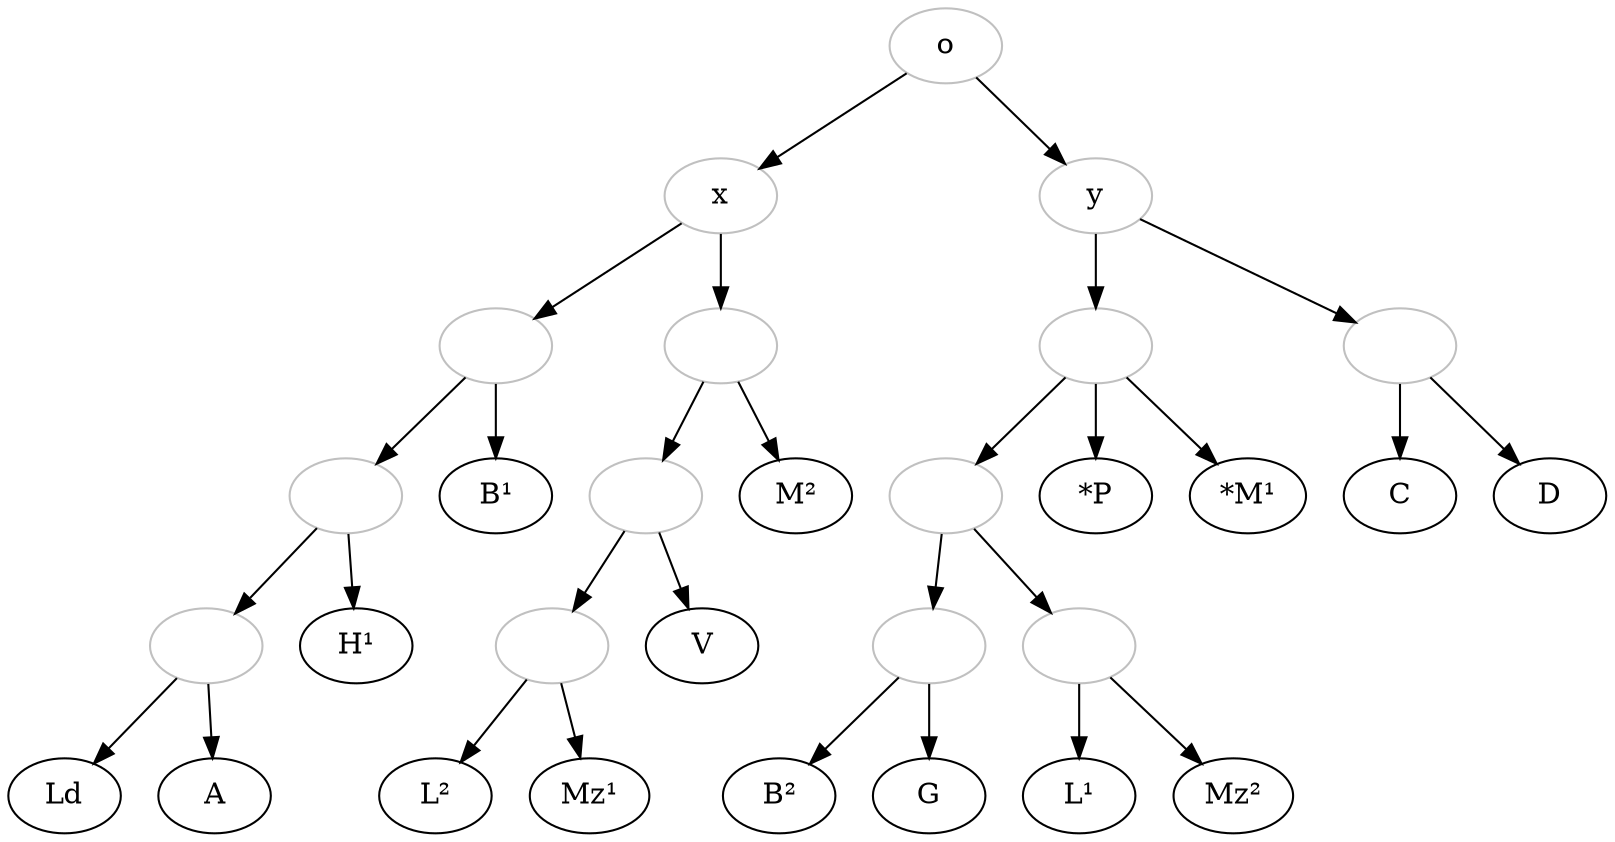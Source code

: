 digraph {

    o[color="grey"];
    x[color="grey"];
    y[color="grey"];
    1[color="grey", label=""];
    2[color="grey", label=""];
    3[color="grey", label=""];
    4[color="grey", label=""];
    5[color="grey", label=""];
    6[color="grey", label=""];
    7[color="grey", label=""];
    8[color="grey", label=""];
    9[color="grey", label=""];
    10[color="grey", label=""];
    11[color="grey", label=""];
    P[label="*P"];
    M1[label="*M¹"];
    M2[label="M²"];
    B1[label="B¹"];
    B2[label="B²"];
    L1[label="L¹"];
    L2[label="L²"];
    Mz1[label="Mz¹"];
    Mz2[label="Mz²"];
    H1[label="H¹"];

    o->y;
    y->1;
    1->2;
    2->3;
    3->G;
    3->B2;
    2->4;
    4->L1;
    4->Mz2;
    1->P;
    1->M1;
    y->5;
    5->C;
    5->D;
    o->x;
    x->6;
    6->B1;
    6->7;
    7->H1;
    7->8;
    8->Ld;
    8->A;
    x->9;
    9->M2;
    9->10;
    10->11;
    11->Mz1;
    11->L2;
    10->V;
    
}

